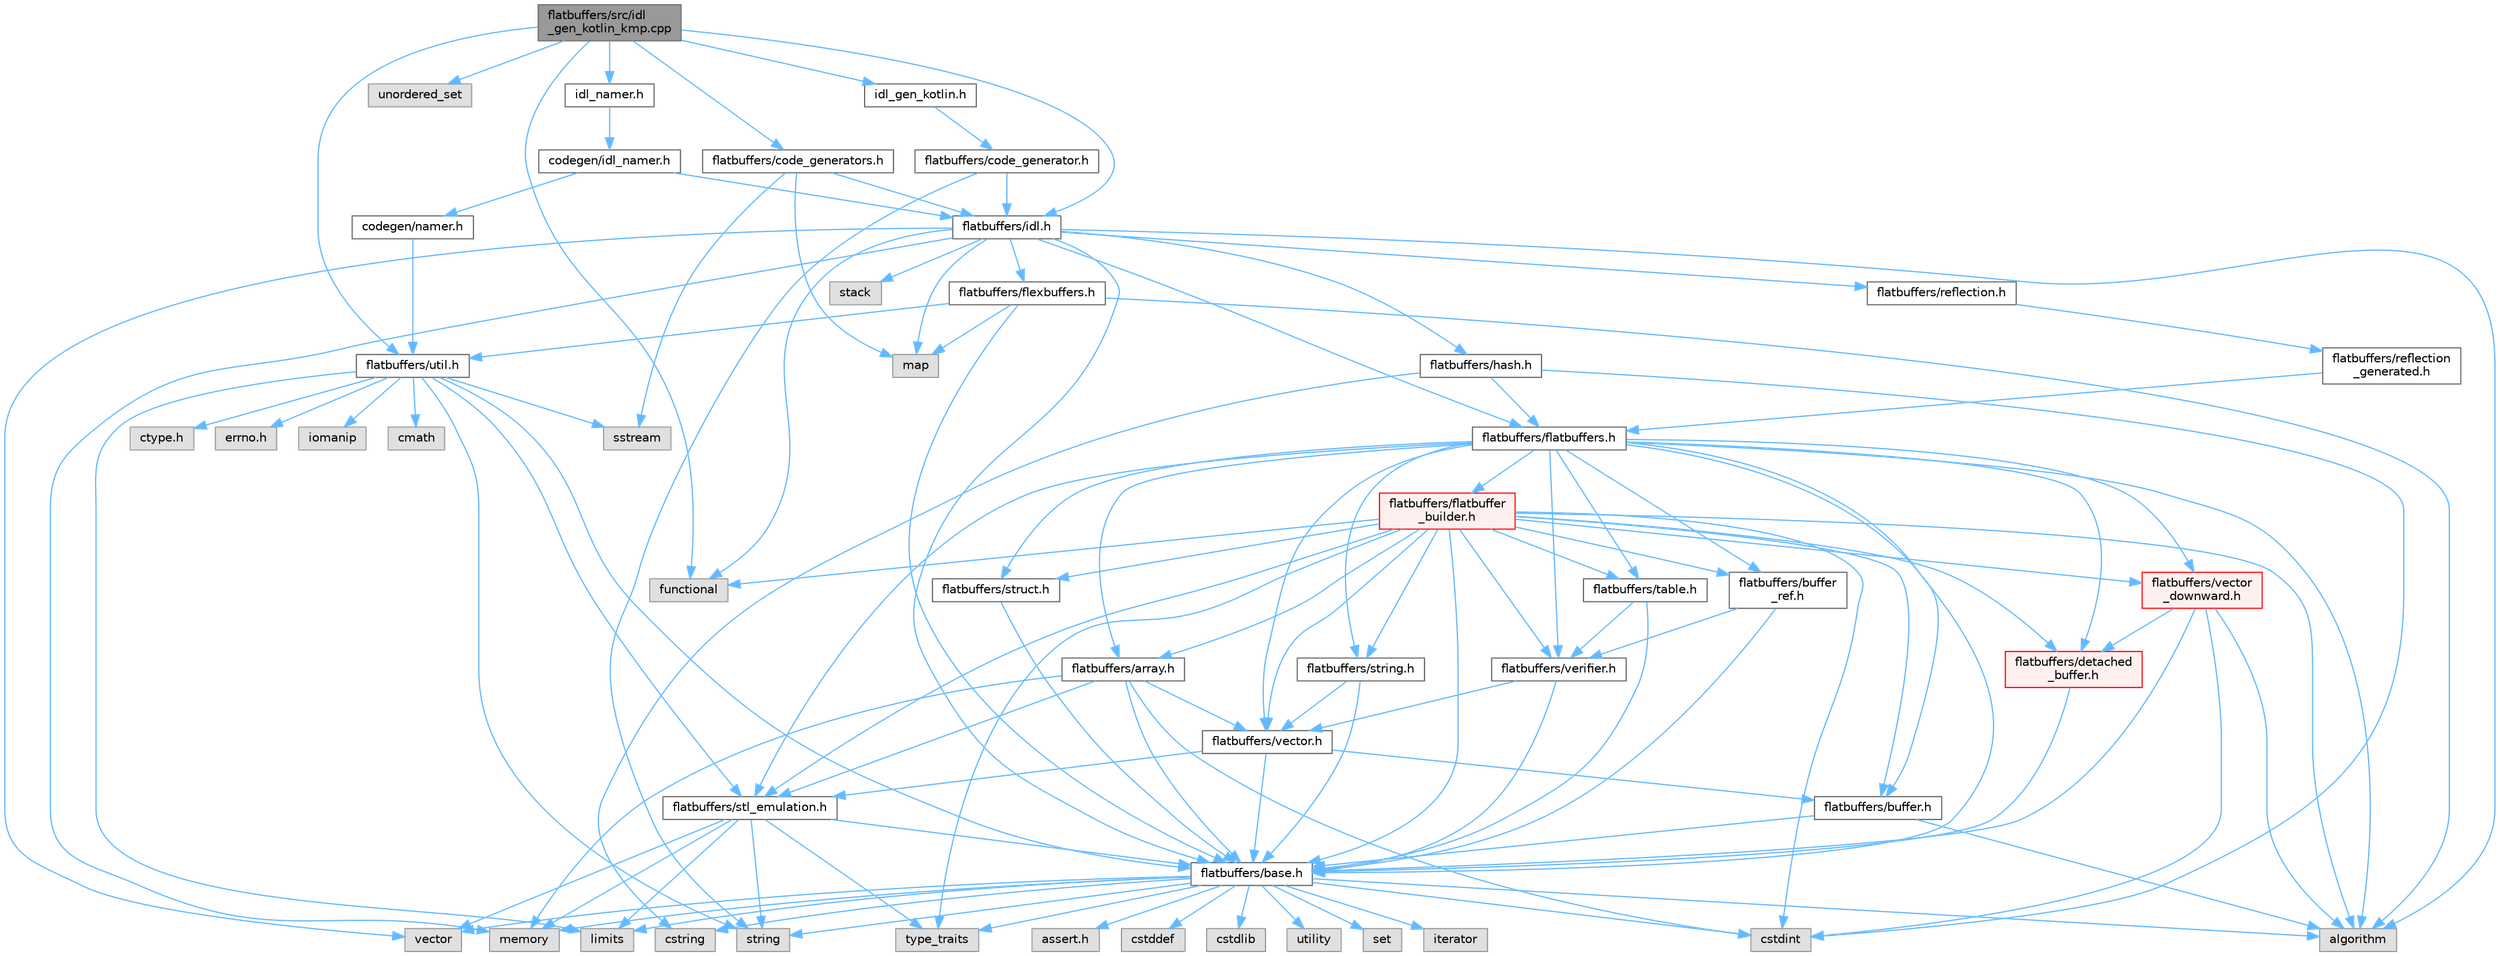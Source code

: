digraph "flatbuffers/src/idl_gen_kotlin_kmp.cpp"
{
 // LATEX_PDF_SIZE
  bgcolor="transparent";
  edge [fontname=Helvetica,fontsize=10,labelfontname=Helvetica,labelfontsize=10];
  node [fontname=Helvetica,fontsize=10,shape=box,height=0.2,width=0.4];
  Node1 [id="Node000001",label="flatbuffers/src/idl\l_gen_kotlin_kmp.cpp",height=0.2,width=0.4,color="gray40", fillcolor="grey60", style="filled", fontcolor="black",tooltip=" "];
  Node1 -> Node2 [id="edge121_Node000001_Node000002",color="steelblue1",style="solid",tooltip=" "];
  Node2 [id="Node000002",label="functional",height=0.2,width=0.4,color="grey60", fillcolor="#E0E0E0", style="filled",tooltip=" "];
  Node1 -> Node3 [id="edge122_Node000001_Node000003",color="steelblue1",style="solid",tooltip=" "];
  Node3 [id="Node000003",label="unordered_set",height=0.2,width=0.4,color="grey60", fillcolor="#E0E0E0", style="filled",tooltip=" "];
  Node1 -> Node4 [id="edge123_Node000001_Node000004",color="steelblue1",style="solid",tooltip=" "];
  Node4 [id="Node000004",label="flatbuffers/code_generators.h",height=0.2,width=0.4,color="grey40", fillcolor="white", style="filled",URL="$code__generators_8h.html",tooltip=" "];
  Node4 -> Node5 [id="edge124_Node000004_Node000005",color="steelblue1",style="solid",tooltip=" "];
  Node5 [id="Node000005",label="map",height=0.2,width=0.4,color="grey60", fillcolor="#E0E0E0", style="filled",tooltip=" "];
  Node4 -> Node6 [id="edge125_Node000004_Node000006",color="steelblue1",style="solid",tooltip=" "];
  Node6 [id="Node000006",label="sstream",height=0.2,width=0.4,color="grey60", fillcolor="#E0E0E0", style="filled",tooltip=" "];
  Node4 -> Node7 [id="edge126_Node000004_Node000007",color="steelblue1",style="solid",tooltip=" "];
  Node7 [id="Node000007",label="flatbuffers/idl.h",height=0.2,width=0.4,color="grey40", fillcolor="white", style="filled",URL="$idl_8h.html",tooltip=" "];
  Node7 -> Node8 [id="edge127_Node000007_Node000008",color="steelblue1",style="solid",tooltip=" "];
  Node8 [id="Node000008",label="algorithm",height=0.2,width=0.4,color="grey60", fillcolor="#E0E0E0", style="filled",tooltip=" "];
  Node7 -> Node2 [id="edge128_Node000007_Node000002",color="steelblue1",style="solid",tooltip=" "];
  Node7 -> Node5 [id="edge129_Node000007_Node000005",color="steelblue1",style="solid",tooltip=" "];
  Node7 -> Node9 [id="edge130_Node000007_Node000009",color="steelblue1",style="solid",tooltip=" "];
  Node9 [id="Node000009",label="memory",height=0.2,width=0.4,color="grey60", fillcolor="#E0E0E0", style="filled",tooltip=" "];
  Node7 -> Node10 [id="edge131_Node000007_Node000010",color="steelblue1",style="solid",tooltip=" "];
  Node10 [id="Node000010",label="stack",height=0.2,width=0.4,color="grey60", fillcolor="#E0E0E0", style="filled",tooltip=" "];
  Node7 -> Node11 [id="edge132_Node000007_Node000011",color="steelblue1",style="solid",tooltip=" "];
  Node11 [id="Node000011",label="vector",height=0.2,width=0.4,color="grey60", fillcolor="#E0E0E0", style="filled",tooltip=" "];
  Node7 -> Node12 [id="edge133_Node000007_Node000012",color="steelblue1",style="solid",tooltip=" "];
  Node12 [id="Node000012",label="flatbuffers/base.h",height=0.2,width=0.4,color="grey40", fillcolor="white", style="filled",URL="$base_8h.html",tooltip=" "];
  Node12 -> Node13 [id="edge134_Node000012_Node000013",color="steelblue1",style="solid",tooltip=" "];
  Node13 [id="Node000013",label="assert.h",height=0.2,width=0.4,color="grey60", fillcolor="#E0E0E0", style="filled",tooltip=" "];
  Node12 -> Node14 [id="edge135_Node000012_Node000014",color="steelblue1",style="solid",tooltip=" "];
  Node14 [id="Node000014",label="cstdint",height=0.2,width=0.4,color="grey60", fillcolor="#E0E0E0", style="filled",tooltip=" "];
  Node12 -> Node15 [id="edge136_Node000012_Node000015",color="steelblue1",style="solid",tooltip=" "];
  Node15 [id="Node000015",label="cstddef",height=0.2,width=0.4,color="grey60", fillcolor="#E0E0E0", style="filled",tooltip=" "];
  Node12 -> Node16 [id="edge137_Node000012_Node000016",color="steelblue1",style="solid",tooltip=" "];
  Node16 [id="Node000016",label="cstdlib",height=0.2,width=0.4,color="grey60", fillcolor="#E0E0E0", style="filled",tooltip=" "];
  Node12 -> Node17 [id="edge138_Node000012_Node000017",color="steelblue1",style="solid",tooltip=" "];
  Node17 [id="Node000017",label="cstring",height=0.2,width=0.4,color="grey60", fillcolor="#E0E0E0", style="filled",tooltip=" "];
  Node12 -> Node18 [id="edge139_Node000012_Node000018",color="steelblue1",style="solid",tooltip=" "];
  Node18 [id="Node000018",label="utility",height=0.2,width=0.4,color="grey60", fillcolor="#E0E0E0", style="filled",tooltip=" "];
  Node12 -> Node19 [id="edge140_Node000012_Node000019",color="steelblue1",style="solid",tooltip=" "];
  Node19 [id="Node000019",label="string",height=0.2,width=0.4,color="grey60", fillcolor="#E0E0E0", style="filled",tooltip=" "];
  Node12 -> Node20 [id="edge141_Node000012_Node000020",color="steelblue1",style="solid",tooltip=" "];
  Node20 [id="Node000020",label="type_traits",height=0.2,width=0.4,color="grey60", fillcolor="#E0E0E0", style="filled",tooltip=" "];
  Node12 -> Node11 [id="edge142_Node000012_Node000011",color="steelblue1",style="solid",tooltip=" "];
  Node12 -> Node21 [id="edge143_Node000012_Node000021",color="steelblue1",style="solid",tooltip=" "];
  Node21 [id="Node000021",label="set",height=0.2,width=0.4,color="grey60", fillcolor="#E0E0E0", style="filled",tooltip=" "];
  Node12 -> Node8 [id="edge144_Node000012_Node000008",color="steelblue1",style="solid",tooltip=" "];
  Node12 -> Node22 [id="edge145_Node000012_Node000022",color="steelblue1",style="solid",tooltip=" "];
  Node22 [id="Node000022",label="limits",height=0.2,width=0.4,color="grey60", fillcolor="#E0E0E0", style="filled",tooltip=" "];
  Node12 -> Node23 [id="edge146_Node000012_Node000023",color="steelblue1",style="solid",tooltip=" "];
  Node23 [id="Node000023",label="iterator",height=0.2,width=0.4,color="grey60", fillcolor="#E0E0E0", style="filled",tooltip=" "];
  Node12 -> Node9 [id="edge147_Node000012_Node000009",color="steelblue1",style="solid",tooltip=" "];
  Node7 -> Node24 [id="edge148_Node000007_Node000024",color="steelblue1",style="solid",tooltip=" "];
  Node24 [id="Node000024",label="flatbuffers/flatbuffers.h",height=0.2,width=0.4,color="grey40", fillcolor="white", style="filled",URL="$flatbuffers_8h.html",tooltip=" "];
  Node24 -> Node8 [id="edge149_Node000024_Node000008",color="steelblue1",style="solid",tooltip=" "];
  Node24 -> Node25 [id="edge150_Node000024_Node000025",color="steelblue1",style="solid",tooltip=" "];
  Node25 [id="Node000025",label="flatbuffers/array.h",height=0.2,width=0.4,color="grey40", fillcolor="white", style="filled",URL="$array_8h.html",tooltip=" "];
  Node25 -> Node14 [id="edge151_Node000025_Node000014",color="steelblue1",style="solid",tooltip=" "];
  Node25 -> Node9 [id="edge152_Node000025_Node000009",color="steelblue1",style="solid",tooltip=" "];
  Node25 -> Node12 [id="edge153_Node000025_Node000012",color="steelblue1",style="solid",tooltip=" "];
  Node25 -> Node26 [id="edge154_Node000025_Node000026",color="steelblue1",style="solid",tooltip=" "];
  Node26 [id="Node000026",label="flatbuffers/stl_emulation.h",height=0.2,width=0.4,color="grey40", fillcolor="white", style="filled",URL="$stl__emulation_8h.html",tooltip=" "];
  Node26 -> Node12 [id="edge155_Node000026_Node000012",color="steelblue1",style="solid",tooltip=" "];
  Node26 -> Node19 [id="edge156_Node000026_Node000019",color="steelblue1",style="solid",tooltip=" "];
  Node26 -> Node20 [id="edge157_Node000026_Node000020",color="steelblue1",style="solid",tooltip=" "];
  Node26 -> Node11 [id="edge158_Node000026_Node000011",color="steelblue1",style="solid",tooltip=" "];
  Node26 -> Node9 [id="edge159_Node000026_Node000009",color="steelblue1",style="solid",tooltip=" "];
  Node26 -> Node22 [id="edge160_Node000026_Node000022",color="steelblue1",style="solid",tooltip=" "];
  Node25 -> Node27 [id="edge161_Node000025_Node000027",color="steelblue1",style="solid",tooltip=" "];
  Node27 [id="Node000027",label="flatbuffers/vector.h",height=0.2,width=0.4,color="grey40", fillcolor="white", style="filled",URL="$vector_8h.html",tooltip=" "];
  Node27 -> Node12 [id="edge162_Node000027_Node000012",color="steelblue1",style="solid",tooltip=" "];
  Node27 -> Node28 [id="edge163_Node000027_Node000028",color="steelblue1",style="solid",tooltip=" "];
  Node28 [id="Node000028",label="flatbuffers/buffer.h",height=0.2,width=0.4,color="grey40", fillcolor="white", style="filled",URL="$buffer_8h.html",tooltip=" "];
  Node28 -> Node8 [id="edge164_Node000028_Node000008",color="steelblue1",style="solid",tooltip=" "];
  Node28 -> Node12 [id="edge165_Node000028_Node000012",color="steelblue1",style="solid",tooltip=" "];
  Node27 -> Node26 [id="edge166_Node000027_Node000026",color="steelblue1",style="solid",tooltip=" "];
  Node24 -> Node12 [id="edge167_Node000024_Node000012",color="steelblue1",style="solid",tooltip=" "];
  Node24 -> Node28 [id="edge168_Node000024_Node000028",color="steelblue1",style="solid",tooltip=" "];
  Node24 -> Node29 [id="edge169_Node000024_Node000029",color="steelblue1",style="solid",tooltip=" "];
  Node29 [id="Node000029",label="flatbuffers/buffer\l_ref.h",height=0.2,width=0.4,color="grey40", fillcolor="white", style="filled",URL="$buffer__ref_8h.html",tooltip=" "];
  Node29 -> Node12 [id="edge170_Node000029_Node000012",color="steelblue1",style="solid",tooltip=" "];
  Node29 -> Node30 [id="edge171_Node000029_Node000030",color="steelblue1",style="solid",tooltip=" "];
  Node30 [id="Node000030",label="flatbuffers/verifier.h",height=0.2,width=0.4,color="grey40", fillcolor="white", style="filled",URL="$verifier_8h.html",tooltip=" "];
  Node30 -> Node12 [id="edge172_Node000030_Node000012",color="steelblue1",style="solid",tooltip=" "];
  Node30 -> Node27 [id="edge173_Node000030_Node000027",color="steelblue1",style="solid",tooltip=" "];
  Node24 -> Node31 [id="edge174_Node000024_Node000031",color="steelblue1",style="solid",tooltip=" "];
  Node31 [id="Node000031",label="flatbuffers/detached\l_buffer.h",height=0.2,width=0.4,color="red", fillcolor="#FFF0F0", style="filled",URL="$detached__buffer_8h.html",tooltip=" "];
  Node31 -> Node12 [id="edge175_Node000031_Node000012",color="steelblue1",style="solid",tooltip=" "];
  Node24 -> Node34 [id="edge176_Node000024_Node000034",color="steelblue1",style="solid",tooltip=" "];
  Node34 [id="Node000034",label="flatbuffers/flatbuffer\l_builder.h",height=0.2,width=0.4,color="red", fillcolor="#FFF0F0", style="filled",URL="$flatbuffer__builder_8h.html",tooltip=" "];
  Node34 -> Node8 [id="edge177_Node000034_Node000008",color="steelblue1",style="solid",tooltip=" "];
  Node34 -> Node14 [id="edge178_Node000034_Node000014",color="steelblue1",style="solid",tooltip=" "];
  Node34 -> Node2 [id="edge179_Node000034_Node000002",color="steelblue1",style="solid",tooltip=" "];
  Node34 -> Node20 [id="edge180_Node000034_Node000020",color="steelblue1",style="solid",tooltip=" "];
  Node34 -> Node25 [id="edge181_Node000034_Node000025",color="steelblue1",style="solid",tooltip=" "];
  Node34 -> Node12 [id="edge182_Node000034_Node000012",color="steelblue1",style="solid",tooltip=" "];
  Node34 -> Node28 [id="edge183_Node000034_Node000028",color="steelblue1",style="solid",tooltip=" "];
  Node34 -> Node29 [id="edge184_Node000034_Node000029",color="steelblue1",style="solid",tooltip=" "];
  Node34 -> Node31 [id="edge185_Node000034_Node000031",color="steelblue1",style="solid",tooltip=" "];
  Node34 -> Node26 [id="edge186_Node000034_Node000026",color="steelblue1",style="solid",tooltip=" "];
  Node34 -> Node36 [id="edge187_Node000034_Node000036",color="steelblue1",style="solid",tooltip=" "];
  Node36 [id="Node000036",label="flatbuffers/string.h",height=0.2,width=0.4,color="grey40", fillcolor="white", style="filled",URL="$string_8h.html",tooltip=" "];
  Node36 -> Node12 [id="edge188_Node000036_Node000012",color="steelblue1",style="solid",tooltip=" "];
  Node36 -> Node27 [id="edge189_Node000036_Node000027",color="steelblue1",style="solid",tooltip=" "];
  Node34 -> Node37 [id="edge190_Node000034_Node000037",color="steelblue1",style="solid",tooltip=" "];
  Node37 [id="Node000037",label="flatbuffers/struct.h",height=0.2,width=0.4,color="grey40", fillcolor="white", style="filled",URL="$struct_8h.html",tooltip=" "];
  Node37 -> Node12 [id="edge191_Node000037_Node000012",color="steelblue1",style="solid",tooltip=" "];
  Node34 -> Node38 [id="edge192_Node000034_Node000038",color="steelblue1",style="solid",tooltip=" "];
  Node38 [id="Node000038",label="flatbuffers/table.h",height=0.2,width=0.4,color="grey40", fillcolor="white", style="filled",URL="$table_8h.html",tooltip=" "];
  Node38 -> Node12 [id="edge193_Node000038_Node000012",color="steelblue1",style="solid",tooltip=" "];
  Node38 -> Node30 [id="edge194_Node000038_Node000030",color="steelblue1",style="solid",tooltip=" "];
  Node34 -> Node27 [id="edge195_Node000034_Node000027",color="steelblue1",style="solid",tooltip=" "];
  Node34 -> Node39 [id="edge196_Node000034_Node000039",color="steelblue1",style="solid",tooltip=" "];
  Node39 [id="Node000039",label="flatbuffers/vector\l_downward.h",height=0.2,width=0.4,color="red", fillcolor="#FFF0F0", style="filled",URL="$vector__downward_8h.html",tooltip=" "];
  Node39 -> Node8 [id="edge197_Node000039_Node000008",color="steelblue1",style="solid",tooltip=" "];
  Node39 -> Node14 [id="edge198_Node000039_Node000014",color="steelblue1",style="solid",tooltip=" "];
  Node39 -> Node12 [id="edge199_Node000039_Node000012",color="steelblue1",style="solid",tooltip=" "];
  Node39 -> Node31 [id="edge200_Node000039_Node000031",color="steelblue1",style="solid",tooltip=" "];
  Node34 -> Node30 [id="edge201_Node000034_Node000030",color="steelblue1",style="solid",tooltip=" "];
  Node24 -> Node26 [id="edge202_Node000024_Node000026",color="steelblue1",style="solid",tooltip=" "];
  Node24 -> Node36 [id="edge203_Node000024_Node000036",color="steelblue1",style="solid",tooltip=" "];
  Node24 -> Node37 [id="edge204_Node000024_Node000037",color="steelblue1",style="solid",tooltip=" "];
  Node24 -> Node38 [id="edge205_Node000024_Node000038",color="steelblue1",style="solid",tooltip=" "];
  Node24 -> Node27 [id="edge206_Node000024_Node000027",color="steelblue1",style="solid",tooltip=" "];
  Node24 -> Node39 [id="edge207_Node000024_Node000039",color="steelblue1",style="solid",tooltip=" "];
  Node24 -> Node30 [id="edge208_Node000024_Node000030",color="steelblue1",style="solid",tooltip=" "];
  Node7 -> Node40 [id="edge209_Node000007_Node000040",color="steelblue1",style="solid",tooltip=" "];
  Node40 [id="Node000040",label="flatbuffers/flexbuffers.h",height=0.2,width=0.4,color="grey40", fillcolor="white", style="filled",URL="$flexbuffers_8h.html",tooltip=" "];
  Node40 -> Node8 [id="edge210_Node000040_Node000008",color="steelblue1",style="solid",tooltip=" "];
  Node40 -> Node5 [id="edge211_Node000040_Node000005",color="steelblue1",style="solid",tooltip=" "];
  Node40 -> Node12 [id="edge212_Node000040_Node000012",color="steelblue1",style="solid",tooltip=" "];
  Node40 -> Node41 [id="edge213_Node000040_Node000041",color="steelblue1",style="solid",tooltip=" "];
  Node41 [id="Node000041",label="flatbuffers/util.h",height=0.2,width=0.4,color="grey40", fillcolor="white", style="filled",URL="$util_8h.html",tooltip=" "];
  Node41 -> Node42 [id="edge214_Node000041_Node000042",color="steelblue1",style="solid",tooltip=" "];
  Node42 [id="Node000042",label="ctype.h",height=0.2,width=0.4,color="grey60", fillcolor="#E0E0E0", style="filled",tooltip=" "];
  Node41 -> Node43 [id="edge215_Node000041_Node000043",color="steelblue1",style="solid",tooltip=" "];
  Node43 [id="Node000043",label="errno.h",height=0.2,width=0.4,color="grey60", fillcolor="#E0E0E0", style="filled",tooltip=" "];
  Node41 -> Node12 [id="edge216_Node000041_Node000012",color="steelblue1",style="solid",tooltip=" "];
  Node41 -> Node26 [id="edge217_Node000041_Node000026",color="steelblue1",style="solid",tooltip=" "];
  Node41 -> Node44 [id="edge218_Node000041_Node000044",color="steelblue1",style="solid",tooltip=" "];
  Node44 [id="Node000044",label="iomanip",height=0.2,width=0.4,color="grey60", fillcolor="#E0E0E0", style="filled",tooltip=" "];
  Node41 -> Node6 [id="edge219_Node000041_Node000006",color="steelblue1",style="solid",tooltip=" "];
  Node41 -> Node45 [id="edge220_Node000041_Node000045",color="steelblue1",style="solid",tooltip=" "];
  Node45 [id="Node000045",label="cmath",height=0.2,width=0.4,color="grey60", fillcolor="#E0E0E0", style="filled",tooltip=" "];
  Node41 -> Node22 [id="edge221_Node000041_Node000022",color="steelblue1",style="solid",tooltip=" "];
  Node41 -> Node19 [id="edge222_Node000041_Node000019",color="steelblue1",style="solid",tooltip=" "];
  Node7 -> Node46 [id="edge223_Node000007_Node000046",color="steelblue1",style="solid",tooltip=" "];
  Node46 [id="Node000046",label="flatbuffers/hash.h",height=0.2,width=0.4,color="grey40", fillcolor="white", style="filled",URL="$hash_8h.html",tooltip=" "];
  Node46 -> Node14 [id="edge224_Node000046_Node000014",color="steelblue1",style="solid",tooltip=" "];
  Node46 -> Node17 [id="edge225_Node000046_Node000017",color="steelblue1",style="solid",tooltip=" "];
  Node46 -> Node24 [id="edge226_Node000046_Node000024",color="steelblue1",style="solid",tooltip=" "];
  Node7 -> Node47 [id="edge227_Node000007_Node000047",color="steelblue1",style="solid",tooltip=" "];
  Node47 [id="Node000047",label="flatbuffers/reflection.h",height=0.2,width=0.4,color="grey40", fillcolor="white", style="filled",URL="$reflection_8h.html",tooltip=" "];
  Node47 -> Node48 [id="edge228_Node000047_Node000048",color="steelblue1",style="solid",tooltip=" "];
  Node48 [id="Node000048",label="flatbuffers/reflection\l_generated.h",height=0.2,width=0.4,color="grey40", fillcolor="white", style="filled",URL="$reflection__generated_8h.html",tooltip=" "];
  Node48 -> Node24 [id="edge229_Node000048_Node000024",color="steelblue1",style="solid",tooltip=" "];
  Node1 -> Node7 [id="edge230_Node000001_Node000007",color="steelblue1",style="solid",tooltip=" "];
  Node1 -> Node41 [id="edge231_Node000001_Node000041",color="steelblue1",style="solid",tooltip=" "];
  Node1 -> Node49 [id="edge232_Node000001_Node000049",color="steelblue1",style="solid",tooltip=" "];
  Node49 [id="Node000049",label="idl_gen_kotlin.h",height=0.2,width=0.4,color="grey40", fillcolor="white", style="filled",URL="$idl__gen__kotlin_8h.html",tooltip=" "];
  Node49 -> Node50 [id="edge233_Node000049_Node000050",color="steelblue1",style="solid",tooltip=" "];
  Node50 [id="Node000050",label="flatbuffers/code_generator.h",height=0.2,width=0.4,color="grey40", fillcolor="white", style="filled",URL="$code__generator_8h.html",tooltip=" "];
  Node50 -> Node19 [id="edge234_Node000050_Node000019",color="steelblue1",style="solid",tooltip=" "];
  Node50 -> Node7 [id="edge235_Node000050_Node000007",color="steelblue1",style="solid",tooltip=" "];
  Node1 -> Node51 [id="edge236_Node000001_Node000051",color="steelblue1",style="solid",tooltip=" "];
  Node51 [id="Node000051",label="idl_namer.h",height=0.2,width=0.4,color="grey40", fillcolor="white", style="filled",URL="$src_2idl__namer_8h.html",tooltip=" "];
  Node51 -> Node52 [id="edge237_Node000051_Node000052",color="steelblue1",style="solid",tooltip=" "];
  Node52 [id="Node000052",label="codegen/idl_namer.h",height=0.2,width=0.4,color="grey40", fillcolor="white", style="filled",URL="$include_2codegen_2idl__namer_8h.html",tooltip=" "];
  Node52 -> Node53 [id="edge238_Node000052_Node000053",color="steelblue1",style="solid",tooltip=" "];
  Node53 [id="Node000053",label="codegen/namer.h",height=0.2,width=0.4,color="grey40", fillcolor="white", style="filled",URL="$include_2codegen_2namer_8h.html",tooltip=" "];
  Node53 -> Node41 [id="edge239_Node000053_Node000041",color="steelblue1",style="solid",tooltip=" "];
  Node52 -> Node7 [id="edge240_Node000052_Node000007",color="steelblue1",style="solid",tooltip=" "];
}
